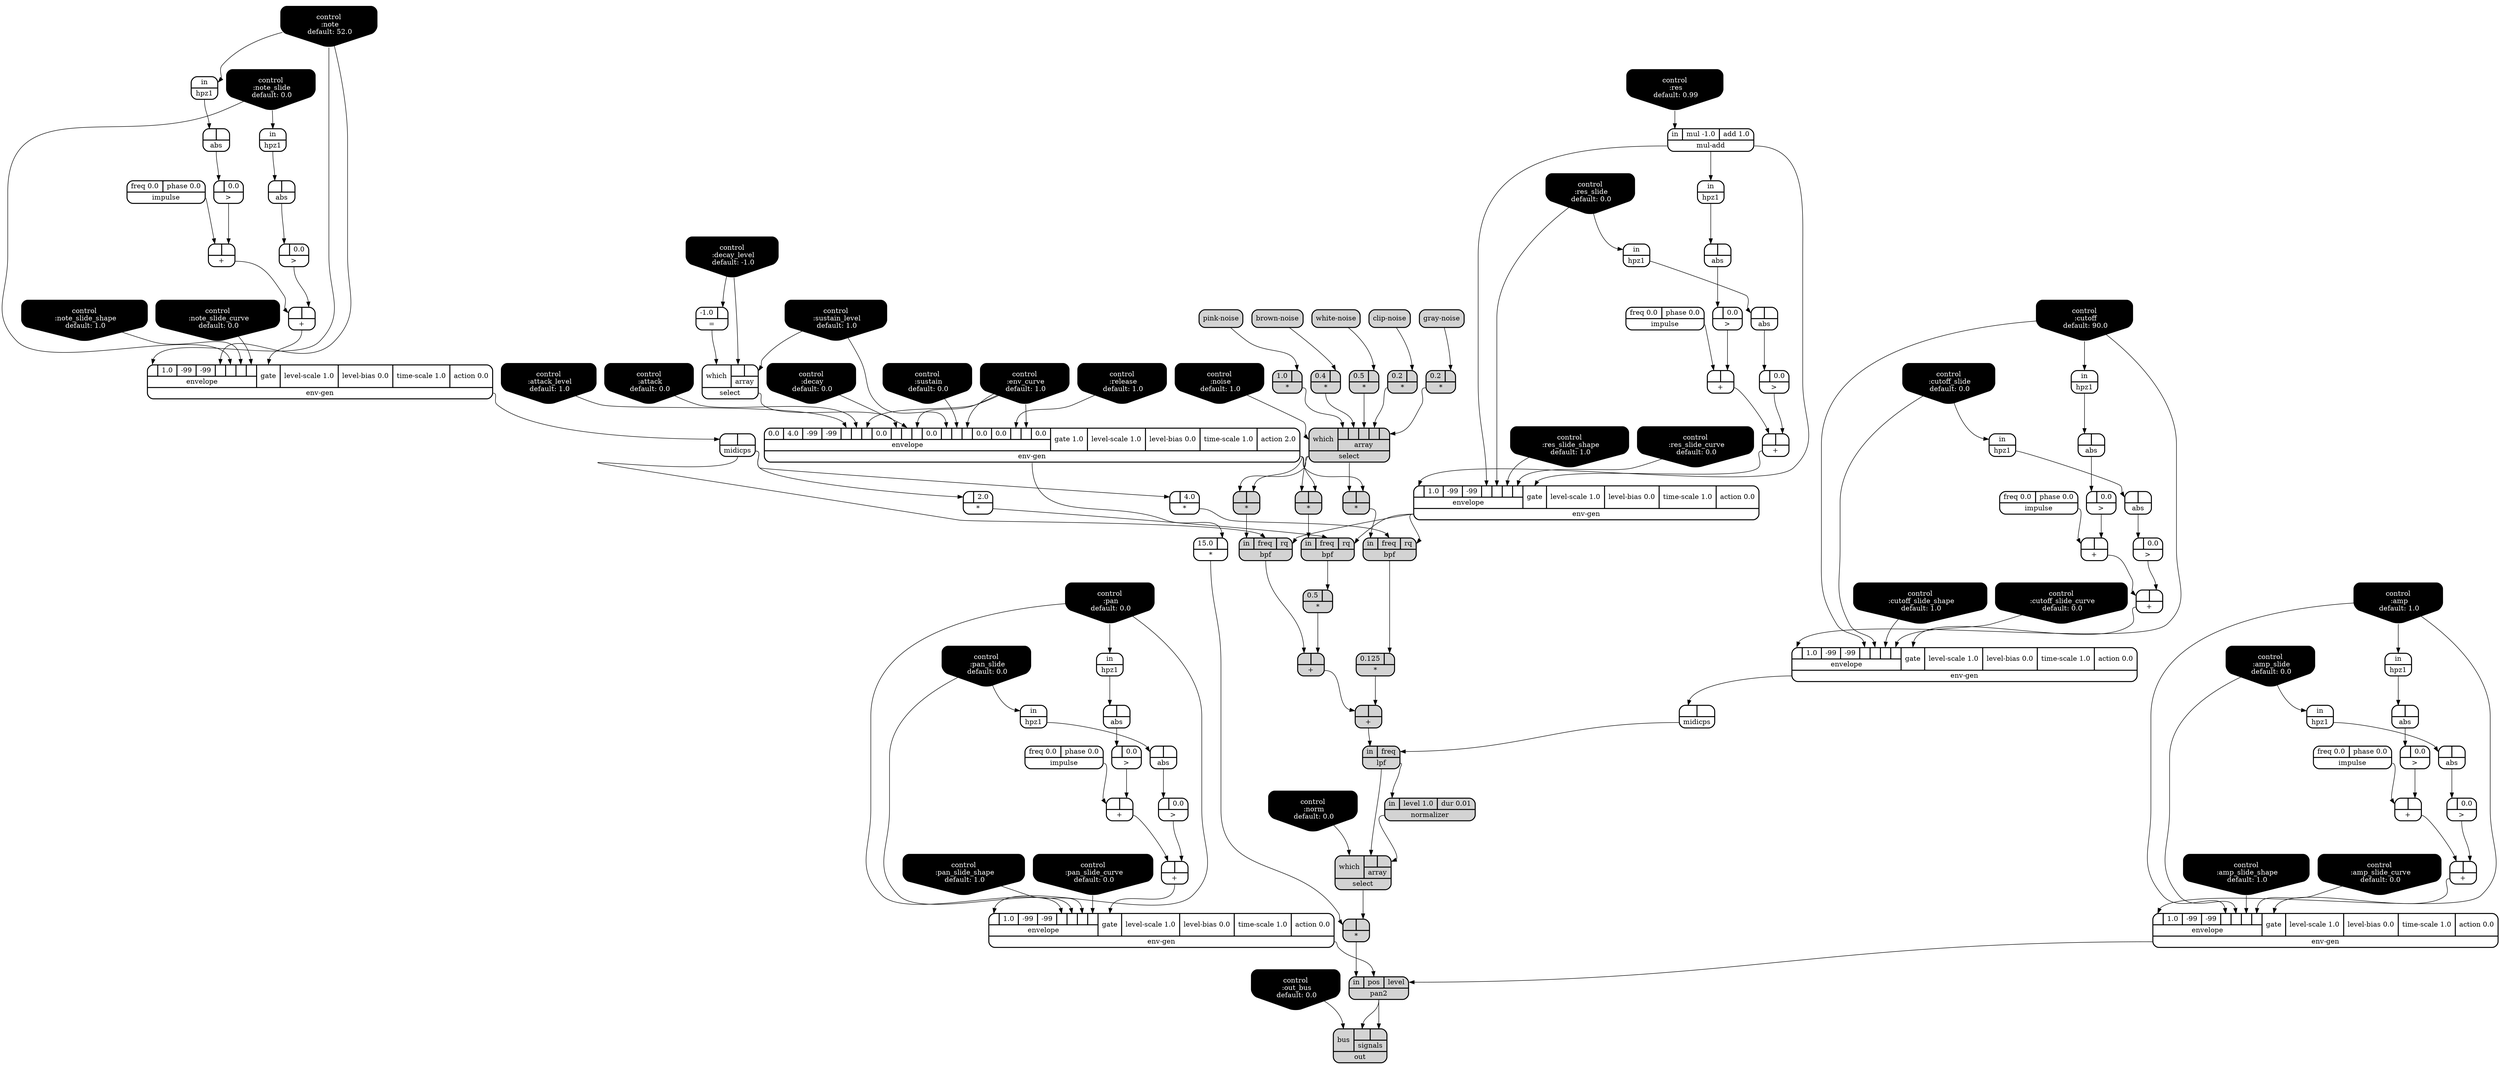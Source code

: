 digraph synthdef {
36 [label = "{{ <a> 1.0|<b> } |<__UG_NAME__>* }" style="filled, bold, rounded"  shape=record rankdir=LR];
38 [label = "{{ <a> 0.4|<b> } |<__UG_NAME__>* }" style="filled, bold, rounded"  shape=record rankdir=LR];
40 [label = "{{ <a> 0.5|<b> } |<__UG_NAME__>* }" style="filled, bold, rounded"  shape=record rankdir=LR];
41 [label = "{{ <a> 0.2|<b> } |<__UG_NAME__>* }" style="filled, bold, rounded"  shape=record rankdir=LR];
43 [label = "{{ <a> 0.2|<b> } |<__UG_NAME__>* }" style="filled, bold, rounded"  shape=record rankdir=LR];
48 [label = "{{ <a> |<b> } |<__UG_NAME__>* }" style="filled, bold, rounded"  shape=record rankdir=LR];
53 [label = "{{ <a> |<b> } |<__UG_NAME__>* }" style="filled, bold, rounded"  shape=record rankdir=LR];
73 [label = "{{ <a> |<b> } |<__UG_NAME__>* }" style="filled, bold, rounded"  shape=record rankdir=LR];
74 [label = "{{ <a> |<b> 2.0} |<__UG_NAME__>* }" style="bold, rounded" shape=record rankdir=LR];
76 [label = "{{ <a> 0.5|<b> } |<__UG_NAME__>* }" style="filled, bold, rounded"  shape=record rankdir=LR];
78 [label = "{{ <a> |<b> 4.0} |<__UG_NAME__>* }" style="bold, rounded" shape=record rankdir=LR];
80 [label = "{{ <a> 0.125|<b> } |<__UG_NAME__>* }" style="filled, bold, rounded"  shape=record rankdir=LR];
96 [label = "{{ <a> 15.0|<b> } |<__UG_NAME__>* }" style="bold, rounded" shape=record rankdir=LR];
97 [label = "{{ <a> |<b> } |<__UG_NAME__>* }" style="filled, bold, rounded"  shape=record rankdir=LR];
58 [label = "{{ <a> |<b> } |<__UG_NAME__>+ }" style="bold, rounded" shape=record rankdir=LR];
62 [label = "{{ <a> |<b> } |<__UG_NAME__>+ }" style="bold, rounded" shape=record rankdir=LR];
66 [label = "{{ <a> |<b> } |<__UG_NAME__>+ }" style="bold, rounded" shape=record rankdir=LR];
70 [label = "{{ <a> |<b> } |<__UG_NAME__>+ }" style="bold, rounded" shape=record rankdir=LR];
77 [label = "{{ <a> |<b> } |<__UG_NAME__>+ }" style="filled, bold, rounded"  shape=record rankdir=LR];
81 [label = "{{ <a> |<b> } |<__UG_NAME__>+ }" style="filled, bold, rounded"  shape=record rankdir=LR];
86 [label = "{{ <a> |<b> } |<__UG_NAME__>+ }" style="bold, rounded" shape=record rankdir=LR];
90 [label = "{{ <a> |<b> } |<__UG_NAME__>+ }" style="bold, rounded" shape=record rankdir=LR];
102 [label = "{{ <a> |<b> } |<__UG_NAME__>+ }" style="bold, rounded" shape=record rankdir=LR];
106 [label = "{{ <a> |<b> } |<__UG_NAME__>+ }" style="bold, rounded" shape=record rankdir=LR];
109 [label = "{{ <a> |<b> } |<__UG_NAME__>+ }" style="bold, rounded" shape=record rankdir=LR];
113 [label = "{{ <a> |<b> } |<__UG_NAME__>+ }" style="bold, rounded" shape=record rankdir=LR];
45 [label = "{{ <a> -1.0|<b> } |<__UG_NAME__>= }" style="bold, rounded" shape=record rankdir=LR];
34 [label = "{{ <a> |<b> 0.0} |<__UG_NAME__>\> }" style="bold, rounded" shape=record rankdir=LR];
52 [label = "{{ <a> |<b> 0.0} |<__UG_NAME__>\> }" style="bold, rounded" shape=record rankdir=LR];
57 [label = "{{ <a> |<b> 0.0} |<__UG_NAME__>\> }" style="bold, rounded" shape=record rankdir=LR];
61 [label = "{{ <a> |<b> 0.0} |<__UG_NAME__>\> }" style="bold, rounded" shape=record rankdir=LR];
69 [label = "{{ <a> |<b> 0.0} |<__UG_NAME__>\> }" style="bold, rounded" shape=record rankdir=LR];
85 [label = "{{ <a> |<b> 0.0} |<__UG_NAME__>\> }" style="bold, rounded" shape=record rankdir=LR];
89 [label = "{{ <a> |<b> 0.0} |<__UG_NAME__>\> }" style="bold, rounded" shape=record rankdir=LR];
101 [label = "{{ <a> |<b> 0.0} |<__UG_NAME__>\> }" style="bold, rounded" shape=record rankdir=LR];
105 [label = "{{ <a> |<b> 0.0} |<__UG_NAME__>\> }" style="bold, rounded" shape=record rankdir=LR];
112 [label = "{{ <a> |<b> 0.0} |<__UG_NAME__>\> }" style="bold, rounded" shape=record rankdir=LR];
33 [label = "{{ <a> |<b> } |<__UG_NAME__>abs }" style="bold, rounded" shape=record rankdir=LR];
51 [label = "{{ <a> |<b> } |<__UG_NAME__>abs }" style="bold, rounded" shape=record rankdir=LR];
56 [label = "{{ <a> |<b> } |<__UG_NAME__>abs }" style="bold, rounded" shape=record rankdir=LR];
60 [label = "{{ <a> |<b> } |<__UG_NAME__>abs }" style="bold, rounded" shape=record rankdir=LR];
68 [label = "{{ <a> |<b> } |<__UG_NAME__>abs }" style="bold, rounded" shape=record rankdir=LR];
84 [label = "{{ <a> |<b> } |<__UG_NAME__>abs }" style="bold, rounded" shape=record rankdir=LR];
88 [label = "{{ <a> |<b> } |<__UG_NAME__>abs }" style="bold, rounded" shape=record rankdir=LR];
100 [label = "{{ <a> |<b> } |<__UG_NAME__>abs }" style="bold, rounded" shape=record rankdir=LR];
104 [label = "{{ <a> |<b> } |<__UG_NAME__>abs }" style="bold, rounded" shape=record rankdir=LR];
111 [label = "{{ <a> |<b> } |<__UG_NAME__>abs }" style="bold, rounded" shape=record rankdir=LR];
72 [label = "{{ <in> in|<freq> freq|<rq> rq} |<__UG_NAME__>bpf }" style="filled, bold, rounded"  shape=record rankdir=LR];
75 [label = "{{ <in> in|<freq> freq|<rq> rq} |<__UG_NAME__>bpf }" style="filled, bold, rounded"  shape=record rankdir=LR];
79 [label = "{{ <in> in|<freq> freq|<rq> rq} |<__UG_NAME__>bpf }" style="filled, bold, rounded"  shape=record rankdir=LR];
37 [label = "{<__UG_NAME__>brown-noise }" style="filled, bold, rounded"  shape=record rankdir=LR];
31 [label = "{<__UG_NAME__>clip-noise }" style="filled, bold, rounded"  shape=record rankdir=LR];
0 [label = "control
 :note
 default: 52.0" shape=invhouse style="rounded, filled, bold" fillcolor=black fontcolor=white ]; 
1 [label = "control
 :note_slide
 default: 0.0" shape=invhouse style="rounded, filled, bold" fillcolor=black fontcolor=white ]; 
2 [label = "control
 :note_slide_shape
 default: 1.0" shape=invhouse style="rounded, filled, bold" fillcolor=black fontcolor=white ]; 
3 [label = "control
 :note_slide_curve
 default: 0.0" shape=invhouse style="rounded, filled, bold" fillcolor=black fontcolor=white ]; 
4 [label = "control
 :pan
 default: 0.0" shape=invhouse style="rounded, filled, bold" fillcolor=black fontcolor=white ]; 
5 [label = "control
 :pan_slide
 default: 0.0" shape=invhouse style="rounded, filled, bold" fillcolor=black fontcolor=white ]; 
6 [label = "control
 :pan_slide_shape
 default: 1.0" shape=invhouse style="rounded, filled, bold" fillcolor=black fontcolor=white ]; 
7 [label = "control
 :pan_slide_curve
 default: 0.0" shape=invhouse style="rounded, filled, bold" fillcolor=black fontcolor=white ]; 
8 [label = "control
 :amp
 default: 1.0" shape=invhouse style="rounded, filled, bold" fillcolor=black fontcolor=white ]; 
9 [label = "control
 :amp_slide
 default: 0.0" shape=invhouse style="rounded, filled, bold" fillcolor=black fontcolor=white ]; 
10 [label = "control
 :amp_slide_shape
 default: 1.0" shape=invhouse style="rounded, filled, bold" fillcolor=black fontcolor=white ]; 
11 [label = "control
 :amp_slide_curve
 default: 0.0" shape=invhouse style="rounded, filled, bold" fillcolor=black fontcolor=white ]; 
12 [label = "control
 :attack
 default: 0.0" shape=invhouse style="rounded, filled, bold" fillcolor=black fontcolor=white ]; 
13 [label = "control
 :decay
 default: 0.0" shape=invhouse style="rounded, filled, bold" fillcolor=black fontcolor=white ]; 
14 [label = "control
 :sustain
 default: 0.0" shape=invhouse style="rounded, filled, bold" fillcolor=black fontcolor=white ]; 
15 [label = "control
 :release
 default: 1.0" shape=invhouse style="rounded, filled, bold" fillcolor=black fontcolor=white ]; 
16 [label = "control
 :attack_level
 default: 1.0" shape=invhouse style="rounded, filled, bold" fillcolor=black fontcolor=white ]; 
17 [label = "control
 :decay_level
 default: -1.0" shape=invhouse style="rounded, filled, bold" fillcolor=black fontcolor=white ]; 
18 [label = "control
 :sustain_level
 default: 1.0" shape=invhouse style="rounded, filled, bold" fillcolor=black fontcolor=white ]; 
19 [label = "control
 :env_curve
 default: 1.0" shape=invhouse style="rounded, filled, bold" fillcolor=black fontcolor=white ]; 
20 [label = "control
 :cutoff
 default: 90.0" shape=invhouse style="rounded, filled, bold" fillcolor=black fontcolor=white ]; 
21 [label = "control
 :cutoff_slide
 default: 0.0" shape=invhouse style="rounded, filled, bold" fillcolor=black fontcolor=white ]; 
22 [label = "control
 :cutoff_slide_shape
 default: 1.0" shape=invhouse style="rounded, filled, bold" fillcolor=black fontcolor=white ]; 
23 [label = "control
 :cutoff_slide_curve
 default: 0.0" shape=invhouse style="rounded, filled, bold" fillcolor=black fontcolor=white ]; 
24 [label = "control
 :res
 default: 0.99" shape=invhouse style="rounded, filled, bold" fillcolor=black fontcolor=white ]; 
25 [label = "control
 :res_slide
 default: 0.0" shape=invhouse style="rounded, filled, bold" fillcolor=black fontcolor=white ]; 
26 [label = "control
 :res_slide_shape
 default: 1.0" shape=invhouse style="rounded, filled, bold" fillcolor=black fontcolor=white ]; 
27 [label = "control
 :res_slide_curve
 default: 0.0" shape=invhouse style="rounded, filled, bold" fillcolor=black fontcolor=white ]; 
28 [label = "control
 :noise
 default: 1.0" shape=invhouse style="rounded, filled, bold" fillcolor=black fontcolor=white ]; 
29 [label = "control
 :norm
 default: 0.0" shape=invhouse style="rounded, filled, bold" fillcolor=black fontcolor=white ]; 
30 [label = "control
 :out_bus
 default: 0.0" shape=invhouse style="rounded, filled, bold" fillcolor=black fontcolor=white ]; 
47 [label = "{{ {{0.0|4.0|-99|-99|<envelope___control___4>|<envelope___control___5>|<envelope___control___6>|0.0|<envelope___select___8>|<envelope___control___9>|<envelope___control___10>|0.0|<envelope___control___12>|<envelope___control___13>|<envelope___control___14>|0.0|0.0|<envelope___control___17>|<envelope___control___18>|0.0}|envelope}|<gate> gate 1.0|<level____scale> level-scale 1.0|<level____bias> level-bias 0.0|<time____scale> time-scale 1.0|<action> action 2.0} |<__UG_NAME__>env-gen }" style="bold, rounded" shape=record rankdir=LR];
63 [label = "{{ {{<envelope___control___0>|1.0|-99|-99|<envelope___control___4>|<envelope___control___5>|<envelope___control___6>|<envelope___control___7>}|envelope}|<gate> gate|<level____scale> level-scale 1.0|<level____bias> level-bias 0.0|<time____scale> time-scale 1.0|<action> action 0.0} |<__UG_NAME__>env-gen }" style="bold, rounded" shape=record rankdir=LR];
71 [label = "{{ {{<envelope___mul____add___0>|1.0|-99|-99|<envelope___mul____add___4>|<envelope___control___5>|<envelope___control___6>|<envelope___control___7>}|envelope}|<gate> gate|<level____scale> level-scale 1.0|<level____bias> level-bias 0.0|<time____scale> time-scale 1.0|<action> action 0.0} |<__UG_NAME__>env-gen }" style="bold, rounded" shape=record rankdir=LR];
91 [label = "{{ {{<envelope___control___0>|1.0|-99|-99|<envelope___control___4>|<envelope___control___5>|<envelope___control___6>|<envelope___control___7>}|envelope}|<gate> gate|<level____scale> level-scale 1.0|<level____bias> level-bias 0.0|<time____scale> time-scale 1.0|<action> action 0.0} |<__UG_NAME__>env-gen }" style="bold, rounded" shape=record rankdir=LR];
107 [label = "{{ {{<envelope___control___0>|1.0|-99|-99|<envelope___control___4>|<envelope___control___5>|<envelope___control___6>|<envelope___control___7>}|envelope}|<gate> gate|<level____scale> level-scale 1.0|<level____bias> level-bias 0.0|<time____scale> time-scale 1.0|<action> action 0.0} |<__UG_NAME__>env-gen }" style="bold, rounded" shape=record rankdir=LR];
114 [label = "{{ {{<envelope___control___0>|1.0|-99|-99|<envelope___control___4>|<envelope___control___5>|<envelope___control___6>|<envelope___control___7>}|envelope}|<gate> gate|<level____scale> level-scale 1.0|<level____bias> level-bias 0.0|<time____scale> time-scale 1.0|<action> action 0.0} |<__UG_NAME__>env-gen }" style="bold, rounded" shape=record rankdir=LR];
42 [label = "{<__UG_NAME__>gray-noise }" style="filled, bold, rounded"  shape=record rankdir=LR];
32 [label = "{{ <in> in} |<__UG_NAME__>hpz1 }" style="bold, rounded" shape=record rankdir=LR];
50 [label = "{{ <in> in} |<__UG_NAME__>hpz1 }" style="bold, rounded" shape=record rankdir=LR];
55 [label = "{{ <in> in} |<__UG_NAME__>hpz1 }" style="bold, rounded" shape=record rankdir=LR];
59 [label = "{{ <in> in} |<__UG_NAME__>hpz1 }" style="bold, rounded" shape=record rankdir=LR];
67 [label = "{{ <in> in} |<__UG_NAME__>hpz1 }" style="bold, rounded" shape=record rankdir=LR];
83 [label = "{{ <in> in} |<__UG_NAME__>hpz1 }" style="bold, rounded" shape=record rankdir=LR];
87 [label = "{{ <in> in} |<__UG_NAME__>hpz1 }" style="bold, rounded" shape=record rankdir=LR];
99 [label = "{{ <in> in} |<__UG_NAME__>hpz1 }" style="bold, rounded" shape=record rankdir=LR];
103 [label = "{{ <in> in} |<__UG_NAME__>hpz1 }" style="bold, rounded" shape=record rankdir=LR];
110 [label = "{{ <in> in} |<__UG_NAME__>hpz1 }" style="bold, rounded" shape=record rankdir=LR];
54 [label = "{{ <freq> freq 0.0|<phase> phase 0.0} |<__UG_NAME__>impulse }" style="bold, rounded" shape=record rankdir=LR];
65 [label = "{{ <freq> freq 0.0|<phase> phase 0.0} |<__UG_NAME__>impulse }" style="bold, rounded" shape=record rankdir=LR];
82 [label = "{{ <freq> freq 0.0|<phase> phase 0.0} |<__UG_NAME__>impulse }" style="bold, rounded" shape=record rankdir=LR];
98 [label = "{{ <freq> freq 0.0|<phase> phase 0.0} |<__UG_NAME__>impulse }" style="bold, rounded" shape=record rankdir=LR];
108 [label = "{{ <freq> freq 0.0|<phase> phase 0.0} |<__UG_NAME__>impulse }" style="bold, rounded" shape=record rankdir=LR];
93 [label = "{{ <in> in|<freq> freq} |<__UG_NAME__>lpf }" style="filled, bold, rounded"  shape=record rankdir=LR];
64 [label = "{{ <a> |<b> } |<__UG_NAME__>midicps }" style="bold, rounded" shape=record rankdir=LR];
92 [label = "{{ <a> |<b> } |<__UG_NAME__>midicps }" style="bold, rounded" shape=record rankdir=LR];
49 [label = "{{ <in> in|<mul> mul -1.0|<add> add 1.0} |<__UG_NAME__>mul-add }" style="bold, rounded" shape=record rankdir=LR];
94 [label = "{{ <in> in|<level> level 1.0|<dur> dur 0.01} |<__UG_NAME__>normalizer }" style="filled, bold, rounded"  shape=record rankdir=LR];
116 [label = "{{ <bus> bus|{{<signals___pan2___0>|<signals___pan2___1>}|signals}} |<__UG_NAME__>out }" style="filled, bold, rounded"  shape=record rankdir=LR];
115 [label = "{{ <in> in|<pos> pos|<level> level} |<__UG_NAME__>pan2 }" style="filled, bold, rounded"  shape=record rankdir=LR];
35 [label = "{<__UG_NAME__>pink-noise }" style="filled, bold, rounded"  shape=record rankdir=LR];
44 [label = "{{ <which> which|{{<array___binary____op____u____gen___0>|<array___binary____op____u____gen___1>|<array___binary____op____u____gen___2>|<array___binary____op____u____gen___3>|<array___binary____op____u____gen___4>}|array}} |<__UG_NAME__>select }" style="filled, bold, rounded"  shape=record rankdir=LR];
46 [label = "{{ <which> which|{{<array___control___0>|<array___control___1>}|array}} |<__UG_NAME__>select }" style="bold, rounded" shape=record rankdir=LR];
95 [label = "{{ <which> which|{{<array___lpf___0>|<array___normalizer___1>}|array}} |<__UG_NAME__>select }" style="filled, bold, rounded"  shape=record rankdir=LR];
39 [label = "{<__UG_NAME__>white-noise }" style="filled, bold, rounded"  shape=record rankdir=LR];

35:__UG_NAME__ -> 36:b ;
37:__UG_NAME__ -> 38:b ;
39:__UG_NAME__ -> 40:b ;
31:__UG_NAME__ -> 41:b ;
42:__UG_NAME__ -> 43:b ;
47:__UG_NAME__ -> 48:b ;
44:__UG_NAME__ -> 48:a ;
47:__UG_NAME__ -> 53:b ;
44:__UG_NAME__ -> 53:a ;
47:__UG_NAME__ -> 73:b ;
44:__UG_NAME__ -> 73:a ;
64:__UG_NAME__ -> 74:a ;
75:__UG_NAME__ -> 76:b ;
64:__UG_NAME__ -> 78:a ;
79:__UG_NAME__ -> 80:b ;
47:__UG_NAME__ -> 96:b ;
95:__UG_NAME__ -> 97:b ;
96:__UG_NAME__ -> 97:a ;
57:__UG_NAME__ -> 58:b ;
54:__UG_NAME__ -> 58:a ;
61:__UG_NAME__ -> 62:b ;
58:__UG_NAME__ -> 62:a ;
52:__UG_NAME__ -> 66:b ;
65:__UG_NAME__ -> 66:a ;
69:__UG_NAME__ -> 70:b ;
66:__UG_NAME__ -> 70:a ;
76:__UG_NAME__ -> 77:b ;
72:__UG_NAME__ -> 77:a ;
80:__UG_NAME__ -> 81:b ;
77:__UG_NAME__ -> 81:a ;
85:__UG_NAME__ -> 86:b ;
82:__UG_NAME__ -> 86:a ;
89:__UG_NAME__ -> 90:b ;
86:__UG_NAME__ -> 90:a ;
101:__UG_NAME__ -> 102:b ;
98:__UG_NAME__ -> 102:a ;
105:__UG_NAME__ -> 106:b ;
102:__UG_NAME__ -> 106:a ;
34:__UG_NAME__ -> 109:b ;
108:__UG_NAME__ -> 109:a ;
112:__UG_NAME__ -> 113:b ;
109:__UG_NAME__ -> 113:a ;
17:__UG_NAME__ -> 45:b ;
33:__UG_NAME__ -> 34:a ;
51:__UG_NAME__ -> 52:a ;
56:__UG_NAME__ -> 57:a ;
60:__UG_NAME__ -> 61:a ;
68:__UG_NAME__ -> 69:a ;
84:__UG_NAME__ -> 85:a ;
88:__UG_NAME__ -> 89:a ;
100:__UG_NAME__ -> 101:a ;
104:__UG_NAME__ -> 105:a ;
111:__UG_NAME__ -> 112:a ;
32:__UG_NAME__ -> 33:a ;
50:__UG_NAME__ -> 51:a ;
55:__UG_NAME__ -> 56:a ;
59:__UG_NAME__ -> 60:a ;
67:__UG_NAME__ -> 68:a ;
83:__UG_NAME__ -> 84:a ;
87:__UG_NAME__ -> 88:a ;
99:__UG_NAME__ -> 100:a ;
103:__UG_NAME__ -> 104:a ;
110:__UG_NAME__ -> 111:a ;
71:__UG_NAME__ -> 72:rq ;
64:__UG_NAME__ -> 72:freq ;
53:__UG_NAME__ -> 72:in ;
71:__UG_NAME__ -> 75:rq ;
74:__UG_NAME__ -> 75:freq ;
73:__UG_NAME__ -> 75:in ;
71:__UG_NAME__ -> 79:rq ;
78:__UG_NAME__ -> 79:freq ;
48:__UG_NAME__ -> 79:in ;
16:__UG_NAME__ -> 47:envelope___control___4 ;
12:__UG_NAME__ -> 47:envelope___control___5 ;
19:__UG_NAME__ -> 47:envelope___control___6 ;
46:__UG_NAME__ -> 47:envelope___select___8 ;
13:__UG_NAME__ -> 47:envelope___control___9 ;
19:__UG_NAME__ -> 47:envelope___control___10 ;
18:__UG_NAME__ -> 47:envelope___control___12 ;
14:__UG_NAME__ -> 47:envelope___control___13 ;
19:__UG_NAME__ -> 47:envelope___control___14 ;
15:__UG_NAME__ -> 47:envelope___control___17 ;
19:__UG_NAME__ -> 47:envelope___control___18 ;
62:__UG_NAME__ -> 63:gate ;
0:__UG_NAME__ -> 63:envelope___control___0 ;
0:__UG_NAME__ -> 63:envelope___control___4 ;
1:__UG_NAME__ -> 63:envelope___control___5 ;
2:__UG_NAME__ -> 63:envelope___control___6 ;
3:__UG_NAME__ -> 63:envelope___control___7 ;
70:__UG_NAME__ -> 71:gate ;
49:__UG_NAME__ -> 71:envelope___mul____add___0 ;
49:__UG_NAME__ -> 71:envelope___mul____add___4 ;
25:__UG_NAME__ -> 71:envelope___control___5 ;
26:__UG_NAME__ -> 71:envelope___control___6 ;
27:__UG_NAME__ -> 71:envelope___control___7 ;
90:__UG_NAME__ -> 91:gate ;
20:__UG_NAME__ -> 91:envelope___control___0 ;
20:__UG_NAME__ -> 91:envelope___control___4 ;
21:__UG_NAME__ -> 91:envelope___control___5 ;
22:__UG_NAME__ -> 91:envelope___control___6 ;
23:__UG_NAME__ -> 91:envelope___control___7 ;
106:__UG_NAME__ -> 107:gate ;
4:__UG_NAME__ -> 107:envelope___control___0 ;
4:__UG_NAME__ -> 107:envelope___control___4 ;
5:__UG_NAME__ -> 107:envelope___control___5 ;
6:__UG_NAME__ -> 107:envelope___control___6 ;
7:__UG_NAME__ -> 107:envelope___control___7 ;
113:__UG_NAME__ -> 114:gate ;
8:__UG_NAME__ -> 114:envelope___control___0 ;
8:__UG_NAME__ -> 114:envelope___control___4 ;
9:__UG_NAME__ -> 114:envelope___control___5 ;
10:__UG_NAME__ -> 114:envelope___control___6 ;
11:__UG_NAME__ -> 114:envelope___control___7 ;
8:__UG_NAME__ -> 32:in ;
49:__UG_NAME__ -> 50:in ;
0:__UG_NAME__ -> 55:in ;
1:__UG_NAME__ -> 59:in ;
25:__UG_NAME__ -> 67:in ;
20:__UG_NAME__ -> 83:in ;
21:__UG_NAME__ -> 87:in ;
4:__UG_NAME__ -> 99:in ;
5:__UG_NAME__ -> 103:in ;
9:__UG_NAME__ -> 110:in ;
92:__UG_NAME__ -> 93:freq ;
81:__UG_NAME__ -> 93:in ;
63:__UG_NAME__ -> 64:a ;
91:__UG_NAME__ -> 92:a ;
24:__UG_NAME__ -> 49:in ;
93:__UG_NAME__ -> 94:in ;
115:__UG_NAME__ -> 116:signals___pan2___0 ;
115:__UG_NAME__ -> 116:signals___pan2___1 ;
30:__UG_NAME__ -> 116:bus ;
114:__UG_NAME__ -> 115:level ;
107:__UG_NAME__ -> 115:pos ;
97:__UG_NAME__ -> 115:in ;
36:__UG_NAME__ -> 44:array___binary____op____u____gen___0 ;
38:__UG_NAME__ -> 44:array___binary____op____u____gen___1 ;
40:__UG_NAME__ -> 44:array___binary____op____u____gen___2 ;
41:__UG_NAME__ -> 44:array___binary____op____u____gen___3 ;
43:__UG_NAME__ -> 44:array___binary____op____u____gen___4 ;
28:__UG_NAME__ -> 44:which ;
17:__UG_NAME__ -> 46:array___control___0 ;
18:__UG_NAME__ -> 46:array___control___1 ;
45:__UG_NAME__ -> 46:which ;
93:__UG_NAME__ -> 95:array___lpf___0 ;
94:__UG_NAME__ -> 95:array___normalizer___1 ;
29:__UG_NAME__ -> 95:which ;

}